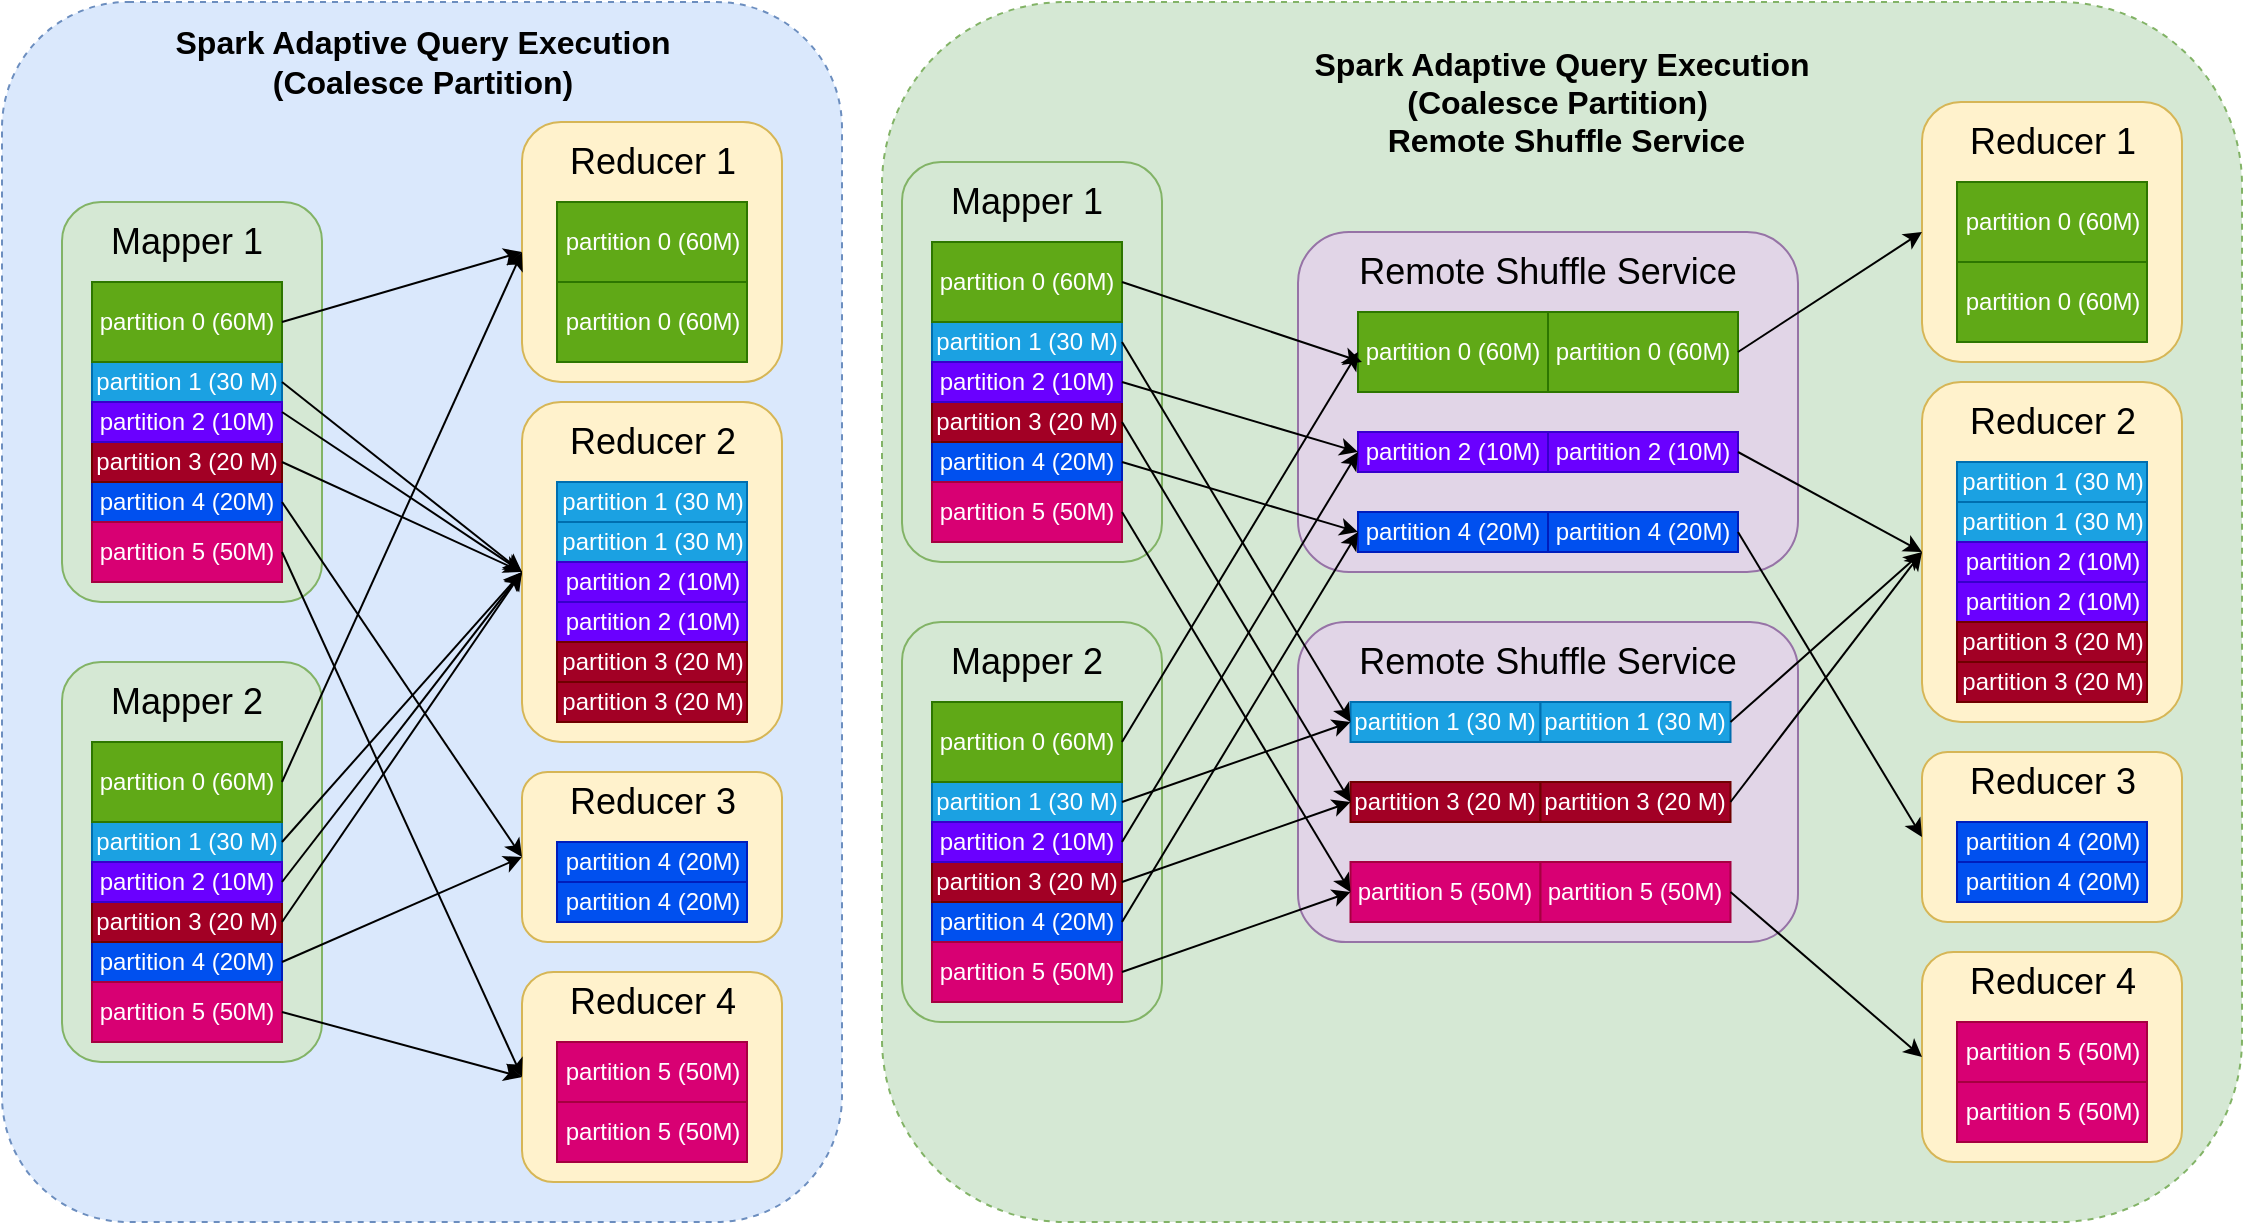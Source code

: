 <mxfile version="14.6.13" type="device"><diagram id="JD8_mvzjlCInem8r7SyS" name="第 1 页"><mxGraphModel dx="900" dy="672" grid="1" gridSize="10" guides="1" tooltips="1" connect="1" arrows="1" fold="1" page="1" pageScale="1" pageWidth="1169" pageHeight="827" math="0" shadow="0"><root><mxCell id="0"/><mxCell id="1" parent="0"/><mxCell id="6Kjy6tmHp3xYkgB6Zhbo-176" value="" style="rounded=1;whiteSpace=wrap;html=1;dashed=1;fillColor=#d5e8d4;strokeColor=#82b366;" parent="1" vertex="1"><mxGeometry x="460" y="80" width="680" height="610" as="geometry"/></mxCell><mxCell id="6Kjy6tmHp3xYkgB6Zhbo-175" value="" style="rounded=1;whiteSpace=wrap;html=1;dashed=1;fillColor=#dae8fc;strokeColor=#6c8ebf;" parent="1" vertex="1"><mxGeometry x="20" y="80" width="420" height="610" as="geometry"/></mxCell><mxCell id="6Kjy6tmHp3xYkgB6Zhbo-134" value="" style="rounded=1;whiteSpace=wrap;html=1;fillColor=#e1d5e7;strokeColor=#9673a6;" parent="1" vertex="1"><mxGeometry x="668" y="390" width="250" height="160" as="geometry"/></mxCell><mxCell id="6Kjy6tmHp3xYkgB6Zhbo-135" value="&lt;font style=&quot;font-size: 18px&quot;&gt;Remote Shuffle Service&lt;/font&gt;" style="text;html=1;strokeColor=none;fillColor=none;align=center;verticalAlign=middle;whiteSpace=wrap;rounded=0;" parent="1" vertex="1"><mxGeometry x="694.25" y="400" width="197.5" height="20" as="geometry"/></mxCell><mxCell id="6Kjy6tmHp3xYkgB6Zhbo-132" value="" style="rounded=1;whiteSpace=wrap;html=1;fillColor=#e1d5e7;strokeColor=#9673a6;" parent="1" vertex="1"><mxGeometry x="668" y="195" width="250" height="170" as="geometry"/></mxCell><mxCell id="6Kjy6tmHp3xYkgB6Zhbo-85" value="" style="rounded=1;whiteSpace=wrap;html=1;fillColor=#fff2cc;strokeColor=#d6b656;" parent="1" vertex="1"><mxGeometry x="280" y="565" width="130" height="105" as="geometry"/></mxCell><mxCell id="6Kjy6tmHp3xYkgB6Zhbo-83" value="" style="rounded=1;whiteSpace=wrap;html=1;fillColor=#fff2cc;strokeColor=#d6b656;" parent="1" vertex="1"><mxGeometry x="280" y="465" width="130" height="85" as="geometry"/></mxCell><mxCell id="6Kjy6tmHp3xYkgB6Zhbo-81" value="" style="rounded=1;whiteSpace=wrap;html=1;fillColor=#fff2cc;strokeColor=#d6b656;" parent="1" vertex="1"><mxGeometry x="280" y="280" width="130" height="170" as="geometry"/></mxCell><mxCell id="6Kjy6tmHp3xYkgB6Zhbo-79" value="" style="rounded=1;whiteSpace=wrap;html=1;fillColor=#fff2cc;strokeColor=#d6b656;" parent="1" vertex="1"><mxGeometry x="280" y="140" width="130" height="130" as="geometry"/></mxCell><mxCell id="6Kjy6tmHp3xYkgB6Zhbo-1" value="" style="rounded=1;whiteSpace=wrap;html=1;fillColor=#d5e8d4;strokeColor=#82b366;" parent="1" vertex="1"><mxGeometry x="50" y="180" width="130" height="200" as="geometry"/></mxCell><mxCell id="6Kjy6tmHp3xYkgB6Zhbo-4" value="&lt;font style=&quot;font-size: 18px&quot;&gt;Mapper 1&lt;/font&gt;" style="text;html=1;strokeColor=none;fillColor=none;align=center;verticalAlign=middle;whiteSpace=wrap;rounded=0;" parent="1" vertex="1"><mxGeometry x="60" y="190" width="105" height="20" as="geometry"/></mxCell><mxCell id="6Kjy6tmHp3xYkgB6Zhbo-43" value="partition 4 (20M)" style="rounded=0;whiteSpace=wrap;html=1;fillColor=#0050ef;strokeColor=#001DBC;fontColor=#ffffff;" parent="1" vertex="1"><mxGeometry x="65" y="320" width="95" height="20" as="geometry"/></mxCell><mxCell id="6Kjy6tmHp3xYkgB6Zhbo-44" value="partition 3 (20 M)" style="rounded=0;whiteSpace=wrap;html=1;fillColor=#a20025;strokeColor=#6F0000;fontColor=#ffffff;" parent="1" vertex="1"><mxGeometry x="65" y="300" width="95" height="20" as="geometry"/></mxCell><mxCell id="6Kjy6tmHp3xYkgB6Zhbo-45" value="partition 5 (50M)" style="rounded=0;whiteSpace=wrap;html=1;fillColor=#d80073;strokeColor=#A50040;fontColor=#ffffff;" parent="1" vertex="1"><mxGeometry x="65" y="340" width="95" height="30" as="geometry"/></mxCell><mxCell id="6Kjy6tmHp3xYkgB6Zhbo-46" value="partition 1 (30 M)" style="rounded=0;whiteSpace=wrap;html=1;fillColor=#1ba1e2;strokeColor=#006EAF;fontColor=#ffffff;" parent="1" vertex="1"><mxGeometry x="65" y="260" width="95" height="20" as="geometry"/></mxCell><mxCell id="6Kjy6tmHp3xYkgB6Zhbo-47" value="partition 2 (10M)" style="rounded=0;whiteSpace=wrap;html=1;fillColor=#6a00ff;strokeColor=#3700CC;fontColor=#ffffff;" parent="1" vertex="1"><mxGeometry x="65" y="280" width="95" height="20" as="geometry"/></mxCell><mxCell id="6Kjy6tmHp3xYkgB6Zhbo-57" value="partition 0 (60M)" style="rounded=0;whiteSpace=wrap;html=1;fillColor=#60a917;strokeColor=#2D7600;fontColor=#ffffff;" parent="1" vertex="1"><mxGeometry x="65" y="220" width="95" height="40" as="geometry"/></mxCell><mxCell id="6Kjy6tmHp3xYkgB6Zhbo-59" value="" style="rounded=1;whiteSpace=wrap;html=1;fillColor=#d5e8d4;strokeColor=#82b366;" parent="1" vertex="1"><mxGeometry x="50" y="410" width="130" height="200" as="geometry"/></mxCell><mxCell id="6Kjy6tmHp3xYkgB6Zhbo-60" value="&lt;font style=&quot;font-size: 18px&quot;&gt;Mapper 2&lt;/font&gt;" style="text;html=1;strokeColor=none;fillColor=none;align=center;verticalAlign=middle;whiteSpace=wrap;rounded=0;" parent="1" vertex="1"><mxGeometry x="60" y="420" width="105" height="20" as="geometry"/></mxCell><mxCell id="6Kjy6tmHp3xYkgB6Zhbo-61" value="partition 4 (20M)" style="rounded=0;whiteSpace=wrap;html=1;fillColor=#0050ef;strokeColor=#001DBC;fontColor=#ffffff;" parent="1" vertex="1"><mxGeometry x="65" y="550" width="95" height="20" as="geometry"/></mxCell><mxCell id="6Kjy6tmHp3xYkgB6Zhbo-62" value="partition 3 (20 M)" style="rounded=0;whiteSpace=wrap;html=1;fillColor=#a20025;strokeColor=#6F0000;fontColor=#ffffff;" parent="1" vertex="1"><mxGeometry x="65" y="530" width="95" height="20" as="geometry"/></mxCell><mxCell id="6Kjy6tmHp3xYkgB6Zhbo-63" value="partition 5 (50M)" style="rounded=0;whiteSpace=wrap;html=1;fillColor=#d80073;strokeColor=#A50040;fontColor=#ffffff;" parent="1" vertex="1"><mxGeometry x="65" y="570" width="95" height="30" as="geometry"/></mxCell><mxCell id="6Kjy6tmHp3xYkgB6Zhbo-64" value="partition 1 (30 M)" style="rounded=0;whiteSpace=wrap;html=1;fillColor=#1ba1e2;strokeColor=#006EAF;fontColor=#ffffff;" parent="1" vertex="1"><mxGeometry x="65" y="490" width="95" height="20" as="geometry"/></mxCell><mxCell id="6Kjy6tmHp3xYkgB6Zhbo-65" value="partition 2 (10M)" style="rounded=0;whiteSpace=wrap;html=1;fillColor=#6a00ff;strokeColor=#3700CC;fontColor=#ffffff;" parent="1" vertex="1"><mxGeometry x="65" y="510" width="95" height="20" as="geometry"/></mxCell><mxCell id="6Kjy6tmHp3xYkgB6Zhbo-66" value="partition 0 (60M)" style="rounded=0;whiteSpace=wrap;html=1;fillColor=#60a917;strokeColor=#2D7600;fontColor=#ffffff;" parent="1" vertex="1"><mxGeometry x="65" y="450" width="95" height="40" as="geometry"/></mxCell><mxCell id="6Kjy6tmHp3xYkgB6Zhbo-67" value="partition 0 (60M)" style="rounded=0;whiteSpace=wrap;html=1;fillColor=#60a917;strokeColor=#2D7600;fontColor=#ffffff;" parent="1" vertex="1"><mxGeometry x="297.5" y="180" width="95" height="40" as="geometry"/></mxCell><mxCell id="6Kjy6tmHp3xYkgB6Zhbo-68" value="partition 0 (60M)" style="rounded=0;whiteSpace=wrap;html=1;fillColor=#60a917;strokeColor=#2D7600;fontColor=#ffffff;" parent="1" vertex="1"><mxGeometry x="297.5" y="220" width="95" height="40" as="geometry"/></mxCell><mxCell id="6Kjy6tmHp3xYkgB6Zhbo-69" value="partition 1 (30 M)" style="rounded=0;whiteSpace=wrap;html=1;fillColor=#1ba1e2;strokeColor=#006EAF;fontColor=#ffffff;" parent="1" vertex="1"><mxGeometry x="297.5" y="320" width="95" height="20" as="geometry"/></mxCell><mxCell id="6Kjy6tmHp3xYkgB6Zhbo-70" value="partition 1 (30 M)" style="rounded=0;whiteSpace=wrap;html=1;fillColor=#1ba1e2;strokeColor=#006EAF;fontColor=#ffffff;" parent="1" vertex="1"><mxGeometry x="297.5" y="340" width="95" height="20" as="geometry"/></mxCell><mxCell id="6Kjy6tmHp3xYkgB6Zhbo-71" value="partition 2 (10M)" style="rounded=0;whiteSpace=wrap;html=1;fillColor=#6a00ff;strokeColor=#3700CC;fontColor=#ffffff;" parent="1" vertex="1"><mxGeometry x="297.5" y="360" width="95" height="20" as="geometry"/></mxCell><mxCell id="6Kjy6tmHp3xYkgB6Zhbo-72" value="partition 2 (10M)" style="rounded=0;whiteSpace=wrap;html=1;fillColor=#6a00ff;strokeColor=#3700CC;fontColor=#ffffff;" parent="1" vertex="1"><mxGeometry x="297.5" y="380" width="95" height="20" as="geometry"/></mxCell><mxCell id="6Kjy6tmHp3xYkgB6Zhbo-73" value="partition 3 (20 M)" style="rounded=0;whiteSpace=wrap;html=1;fillColor=#a20025;strokeColor=#6F0000;fontColor=#ffffff;" parent="1" vertex="1"><mxGeometry x="297.5" y="400" width="95" height="20" as="geometry"/></mxCell><mxCell id="6Kjy6tmHp3xYkgB6Zhbo-74" value="partition 3 (20 M)" style="rounded=0;whiteSpace=wrap;html=1;fillColor=#a20025;strokeColor=#6F0000;fontColor=#ffffff;" parent="1" vertex="1"><mxGeometry x="297.5" y="420" width="95" height="20" as="geometry"/></mxCell><mxCell id="6Kjy6tmHp3xYkgB6Zhbo-75" value="partition 4 (20M)" style="rounded=0;whiteSpace=wrap;html=1;fillColor=#0050ef;strokeColor=#001DBC;fontColor=#ffffff;" parent="1" vertex="1"><mxGeometry x="297.5" y="500" width="95" height="20" as="geometry"/></mxCell><mxCell id="6Kjy6tmHp3xYkgB6Zhbo-76" value="partition 4 (20M)" style="rounded=0;whiteSpace=wrap;html=1;fillColor=#0050ef;strokeColor=#001DBC;fontColor=#ffffff;" parent="1" vertex="1"><mxGeometry x="297.5" y="520" width="95" height="20" as="geometry"/></mxCell><mxCell id="6Kjy6tmHp3xYkgB6Zhbo-77" value="partition 5 (50M)" style="rounded=0;whiteSpace=wrap;html=1;fillColor=#d80073;strokeColor=#A50040;fontColor=#ffffff;" parent="1" vertex="1"><mxGeometry x="297.5" y="600" width="95" height="30" as="geometry"/></mxCell><mxCell id="6Kjy6tmHp3xYkgB6Zhbo-78" value="partition 5 (50M)" style="rounded=0;whiteSpace=wrap;html=1;fillColor=#d80073;strokeColor=#A50040;fontColor=#ffffff;" parent="1" vertex="1"><mxGeometry x="297.5" y="630" width="95" height="30" as="geometry"/></mxCell><mxCell id="6Kjy6tmHp3xYkgB6Zhbo-80" value="&lt;font style=&quot;font-size: 18px&quot;&gt;Reducer 1&lt;/font&gt;" style="text;html=1;strokeColor=none;fillColor=none;align=center;verticalAlign=middle;whiteSpace=wrap;rounded=0;" parent="1" vertex="1"><mxGeometry x="292.5" y="150" width="105" height="20" as="geometry"/></mxCell><mxCell id="6Kjy6tmHp3xYkgB6Zhbo-82" value="&lt;font style=&quot;font-size: 18px&quot;&gt;Reducer 2&lt;/font&gt;" style="text;html=1;strokeColor=none;fillColor=none;align=center;verticalAlign=middle;whiteSpace=wrap;rounded=0;" parent="1" vertex="1"><mxGeometry x="292.5" y="290" width="105" height="20" as="geometry"/></mxCell><mxCell id="6Kjy6tmHp3xYkgB6Zhbo-84" value="&lt;font style=&quot;font-size: 18px&quot;&gt;Reducer 3&lt;/font&gt;" style="text;html=1;strokeColor=none;fillColor=none;align=center;verticalAlign=middle;whiteSpace=wrap;rounded=0;" parent="1" vertex="1"><mxGeometry x="292.5" y="470" width="105" height="20" as="geometry"/></mxCell><mxCell id="6Kjy6tmHp3xYkgB6Zhbo-88" value="&lt;font style=&quot;font-size: 18px&quot;&gt;Reducer 4&lt;/font&gt;" style="text;html=1;strokeColor=none;fillColor=none;align=center;verticalAlign=middle;whiteSpace=wrap;rounded=0;" parent="1" vertex="1"><mxGeometry x="292.5" y="570" width="105" height="20" as="geometry"/></mxCell><mxCell id="6Kjy6tmHp3xYkgB6Zhbo-90" value="" style="endArrow=classic;html=1;entryX=0;entryY=0.5;entryDx=0;entryDy=0;exitX=1;exitY=0.5;exitDx=0;exitDy=0;" parent="1" source="6Kjy6tmHp3xYkgB6Zhbo-57" target="6Kjy6tmHp3xYkgB6Zhbo-79" edge="1"><mxGeometry width="50" height="50" relative="1" as="geometry"><mxPoint x="450" y="400" as="sourcePoint"/><mxPoint x="500" y="350" as="targetPoint"/></mxGeometry></mxCell><mxCell id="6Kjy6tmHp3xYkgB6Zhbo-91" value="" style="endArrow=classic;html=1;entryX=0;entryY=0.5;entryDx=0;entryDy=0;exitX=1;exitY=0.5;exitDx=0;exitDy=0;" parent="1" source="6Kjy6tmHp3xYkgB6Zhbo-66" target="6Kjy6tmHp3xYkgB6Zhbo-79" edge="1"><mxGeometry width="50" height="50" relative="1" as="geometry"><mxPoint x="170" y="250" as="sourcePoint"/><mxPoint x="290" y="215" as="targetPoint"/></mxGeometry></mxCell><mxCell id="6Kjy6tmHp3xYkgB6Zhbo-93" value="" style="endArrow=classic;html=1;entryX=0;entryY=0.5;entryDx=0;entryDy=0;exitX=1;exitY=0.5;exitDx=0;exitDy=0;" parent="1" source="6Kjy6tmHp3xYkgB6Zhbo-46" target="6Kjy6tmHp3xYkgB6Zhbo-81" edge="1"><mxGeometry width="50" height="50" relative="1" as="geometry"><mxPoint x="170" y="250" as="sourcePoint"/><mxPoint x="290" y="215" as="targetPoint"/></mxGeometry></mxCell><mxCell id="6Kjy6tmHp3xYkgB6Zhbo-95" value="" style="endArrow=classic;html=1;exitX=1;exitY=0.25;exitDx=0;exitDy=0;entryX=0;entryY=0.5;entryDx=0;entryDy=0;" parent="1" source="6Kjy6tmHp3xYkgB6Zhbo-47" target="6Kjy6tmHp3xYkgB6Zhbo-81" edge="1"><mxGeometry width="50" height="50" relative="1" as="geometry"><mxPoint x="170" y="280" as="sourcePoint"/><mxPoint x="250" y="375" as="targetPoint"/></mxGeometry></mxCell><mxCell id="6Kjy6tmHp3xYkgB6Zhbo-96" value="" style="endArrow=classic;html=1;exitX=1;exitY=0.5;exitDx=0;exitDy=0;entryX=0;entryY=0.5;entryDx=0;entryDy=0;" parent="1" source="6Kjy6tmHp3xYkgB6Zhbo-44" target="6Kjy6tmHp3xYkgB6Zhbo-81" edge="1"><mxGeometry width="50" height="50" relative="1" as="geometry"><mxPoint x="170" y="295" as="sourcePoint"/><mxPoint x="240" y="390" as="targetPoint"/></mxGeometry></mxCell><mxCell id="6Kjy6tmHp3xYkgB6Zhbo-97" value="" style="endArrow=classic;html=1;exitX=1;exitY=0.5;exitDx=0;exitDy=0;entryX=0;entryY=0.5;entryDx=0;entryDy=0;" parent="1" source="6Kjy6tmHp3xYkgB6Zhbo-43" target="6Kjy6tmHp3xYkgB6Zhbo-83" edge="1"><mxGeometry width="50" height="50" relative="1" as="geometry"><mxPoint x="170" y="320" as="sourcePoint"/><mxPoint x="290" y="375" as="targetPoint"/></mxGeometry></mxCell><mxCell id="6Kjy6tmHp3xYkgB6Zhbo-98" value="" style="endArrow=classic;html=1;exitX=1;exitY=0.5;exitDx=0;exitDy=0;entryX=0;entryY=0.5;entryDx=0;entryDy=0;" parent="1" source="6Kjy6tmHp3xYkgB6Zhbo-61" target="6Kjy6tmHp3xYkgB6Zhbo-83" edge="1"><mxGeometry width="50" height="50" relative="1" as="geometry"><mxPoint x="170" y="340" as="sourcePoint"/><mxPoint x="280" y="510" as="targetPoint"/></mxGeometry></mxCell><mxCell id="6Kjy6tmHp3xYkgB6Zhbo-99" value="" style="endArrow=classic;html=1;exitX=1;exitY=0.5;exitDx=0;exitDy=0;entryX=0;entryY=0.5;entryDx=0;entryDy=0;" parent="1" source="6Kjy6tmHp3xYkgB6Zhbo-63" target="6Kjy6tmHp3xYkgB6Zhbo-85" edge="1"><mxGeometry width="50" height="50" relative="1" as="geometry"><mxPoint x="170" y="570" as="sourcePoint"/><mxPoint x="290" y="517.5" as="targetPoint"/></mxGeometry></mxCell><mxCell id="6Kjy6tmHp3xYkgB6Zhbo-100" value="" style="endArrow=classic;html=1;exitX=1;exitY=0.5;exitDx=0;exitDy=0;entryX=0;entryY=0.5;entryDx=0;entryDy=0;" parent="1" source="6Kjy6tmHp3xYkgB6Zhbo-45" target="6Kjy6tmHp3xYkgB6Zhbo-85" edge="1"><mxGeometry width="50" height="50" relative="1" as="geometry"><mxPoint x="170" y="595" as="sourcePoint"/><mxPoint x="260" y="600" as="targetPoint"/></mxGeometry></mxCell><mxCell id="6Kjy6tmHp3xYkgB6Zhbo-101" value="" style="endArrow=classic;html=1;exitX=1;exitY=0.5;exitDx=0;exitDy=0;entryX=0;entryY=0.5;entryDx=0;entryDy=0;" parent="1" source="6Kjy6tmHp3xYkgB6Zhbo-64" target="6Kjy6tmHp3xYkgB6Zhbo-81" edge="1"><mxGeometry width="50" height="50" relative="1" as="geometry"><mxPoint x="170" y="320" as="sourcePoint"/><mxPoint x="290" y="375" as="targetPoint"/></mxGeometry></mxCell><mxCell id="6Kjy6tmHp3xYkgB6Zhbo-102" value="" style="endArrow=classic;html=1;exitX=1;exitY=0.5;exitDx=0;exitDy=0;entryX=0;entryY=0.5;entryDx=0;entryDy=0;" parent="1" source="6Kjy6tmHp3xYkgB6Zhbo-65" target="6Kjy6tmHp3xYkgB6Zhbo-81" edge="1"><mxGeometry width="50" height="50" relative="1" as="geometry"><mxPoint x="170" y="510" as="sourcePoint"/><mxPoint x="290" y="375" as="targetPoint"/></mxGeometry></mxCell><mxCell id="6Kjy6tmHp3xYkgB6Zhbo-103" value="" style="endArrow=classic;html=1;exitX=1;exitY=0.5;exitDx=0;exitDy=0;entryX=0;entryY=0.5;entryDx=0;entryDy=0;" parent="1" source="6Kjy6tmHp3xYkgB6Zhbo-62" target="6Kjy6tmHp3xYkgB6Zhbo-81" edge="1"><mxGeometry width="50" height="50" relative="1" as="geometry"><mxPoint x="170" y="530" as="sourcePoint"/><mxPoint x="290" y="375" as="targetPoint"/></mxGeometry></mxCell><mxCell id="6Kjy6tmHp3xYkgB6Zhbo-104" value="" style="rounded=1;whiteSpace=wrap;html=1;fillColor=#d5e8d4;strokeColor=#82b366;" parent="1" vertex="1"><mxGeometry x="470" y="160" width="130" height="200" as="geometry"/></mxCell><mxCell id="6Kjy6tmHp3xYkgB6Zhbo-105" value="&lt;font style=&quot;font-size: 18px&quot;&gt;Mapper 1&lt;/font&gt;" style="text;html=1;strokeColor=none;fillColor=none;align=center;verticalAlign=middle;whiteSpace=wrap;rounded=0;" parent="1" vertex="1"><mxGeometry x="480" y="170" width="105" height="20" as="geometry"/></mxCell><mxCell id="6Kjy6tmHp3xYkgB6Zhbo-106" value="partition 4 (20M)" style="rounded=0;whiteSpace=wrap;html=1;fillColor=#0050ef;strokeColor=#001DBC;fontColor=#ffffff;" parent="1" vertex="1"><mxGeometry x="485" y="300" width="95" height="20" as="geometry"/></mxCell><mxCell id="6Kjy6tmHp3xYkgB6Zhbo-107" value="partition 3 (20 M)" style="rounded=0;whiteSpace=wrap;html=1;fillColor=#a20025;strokeColor=#6F0000;fontColor=#ffffff;" parent="1" vertex="1"><mxGeometry x="485" y="280" width="95" height="20" as="geometry"/></mxCell><mxCell id="6Kjy6tmHp3xYkgB6Zhbo-108" value="partition 5 (50M)" style="rounded=0;whiteSpace=wrap;html=1;fillColor=#d80073;strokeColor=#A50040;fontColor=#ffffff;" parent="1" vertex="1"><mxGeometry x="485" y="320" width="95" height="30" as="geometry"/></mxCell><mxCell id="6Kjy6tmHp3xYkgB6Zhbo-109" value="partition 1 (30 M)" style="rounded=0;whiteSpace=wrap;html=1;fillColor=#1ba1e2;strokeColor=#006EAF;fontColor=#ffffff;" parent="1" vertex="1"><mxGeometry x="485" y="240" width="95" height="20" as="geometry"/></mxCell><mxCell id="6Kjy6tmHp3xYkgB6Zhbo-110" value="partition 2 (10M)" style="rounded=0;whiteSpace=wrap;html=1;fillColor=#6a00ff;strokeColor=#3700CC;fontColor=#ffffff;" parent="1" vertex="1"><mxGeometry x="485" y="260" width="95" height="20" as="geometry"/></mxCell><mxCell id="6Kjy6tmHp3xYkgB6Zhbo-111" value="partition 0 (60M)" style="rounded=0;whiteSpace=wrap;html=1;fillColor=#60a917;strokeColor=#2D7600;fontColor=#ffffff;" parent="1" vertex="1"><mxGeometry x="485" y="200" width="95" height="40" as="geometry"/></mxCell><mxCell id="6Kjy6tmHp3xYkgB6Zhbo-112" value="" style="rounded=1;whiteSpace=wrap;html=1;fillColor=#d5e8d4;strokeColor=#82b366;" parent="1" vertex="1"><mxGeometry x="470" y="390" width="130" height="200" as="geometry"/></mxCell><mxCell id="6Kjy6tmHp3xYkgB6Zhbo-113" value="&lt;font style=&quot;font-size: 18px&quot;&gt;Mapper 2&lt;/font&gt;" style="text;html=1;strokeColor=none;fillColor=none;align=center;verticalAlign=middle;whiteSpace=wrap;rounded=0;" parent="1" vertex="1"><mxGeometry x="480" y="400" width="105" height="20" as="geometry"/></mxCell><mxCell id="6Kjy6tmHp3xYkgB6Zhbo-114" value="partition 4 (20M)" style="rounded=0;whiteSpace=wrap;html=1;fillColor=#0050ef;strokeColor=#001DBC;fontColor=#ffffff;" parent="1" vertex="1"><mxGeometry x="485" y="530" width="95" height="20" as="geometry"/></mxCell><mxCell id="6Kjy6tmHp3xYkgB6Zhbo-115" value="partition 3 (20 M)" style="rounded=0;whiteSpace=wrap;html=1;fillColor=#a20025;strokeColor=#6F0000;fontColor=#ffffff;" parent="1" vertex="1"><mxGeometry x="485" y="510" width="95" height="20" as="geometry"/></mxCell><mxCell id="6Kjy6tmHp3xYkgB6Zhbo-116" value="partition 5 (50M)" style="rounded=0;whiteSpace=wrap;html=1;fillColor=#d80073;strokeColor=#A50040;fontColor=#ffffff;" parent="1" vertex="1"><mxGeometry x="485" y="550" width="95" height="30" as="geometry"/></mxCell><mxCell id="6Kjy6tmHp3xYkgB6Zhbo-117" value="partition 1 (30 M)" style="rounded=0;whiteSpace=wrap;html=1;fillColor=#1ba1e2;strokeColor=#006EAF;fontColor=#ffffff;" parent="1" vertex="1"><mxGeometry x="485" y="470" width="95" height="20" as="geometry"/></mxCell><mxCell id="6Kjy6tmHp3xYkgB6Zhbo-118" value="partition 2 (10M)" style="rounded=0;whiteSpace=wrap;html=1;fillColor=#6a00ff;strokeColor=#3700CC;fontColor=#ffffff;" parent="1" vertex="1"><mxGeometry x="485" y="490" width="95" height="20" as="geometry"/></mxCell><mxCell id="6Kjy6tmHp3xYkgB6Zhbo-119" value="partition 0 (60M)" style="rounded=0;whiteSpace=wrap;html=1;fillColor=#60a917;strokeColor=#2D7600;fontColor=#ffffff;" parent="1" vertex="1"><mxGeometry x="485" y="430" width="95" height="40" as="geometry"/></mxCell><mxCell id="6Kjy6tmHp3xYkgB6Zhbo-120" value="partition 0 (60M)" style="rounded=0;whiteSpace=wrap;html=1;fillColor=#60a917;strokeColor=#2D7600;fontColor=#ffffff;" parent="1" vertex="1"><mxGeometry x="698" y="235" width="95" height="40" as="geometry"/></mxCell><mxCell id="6Kjy6tmHp3xYkgB6Zhbo-121" value="partition 0 (60M)" style="rounded=0;whiteSpace=wrap;html=1;fillColor=#60a917;strokeColor=#2D7600;fontColor=#ffffff;" parent="1" vertex="1"><mxGeometry x="793" y="235" width="95" height="40" as="geometry"/></mxCell><mxCell id="6Kjy6tmHp3xYkgB6Zhbo-122" value="partition 1 (30 M)" style="rounded=0;whiteSpace=wrap;html=1;fillColor=#1ba1e2;strokeColor=#006EAF;fontColor=#ffffff;" parent="1" vertex="1"><mxGeometry x="694.25" y="430" width="95" height="20" as="geometry"/></mxCell><mxCell id="6Kjy6tmHp3xYkgB6Zhbo-123" value="partition 1 (30 M)" style="rounded=0;whiteSpace=wrap;html=1;fillColor=#1ba1e2;strokeColor=#006EAF;fontColor=#ffffff;" parent="1" vertex="1"><mxGeometry x="789.25" y="430" width="95" height="20" as="geometry"/></mxCell><mxCell id="6Kjy6tmHp3xYkgB6Zhbo-124" value="partition 2 (10M)" style="rounded=0;whiteSpace=wrap;html=1;fillColor=#6a00ff;strokeColor=#3700CC;fontColor=#ffffff;" parent="1" vertex="1"><mxGeometry x="698" y="295" width="95" height="20" as="geometry"/></mxCell><mxCell id="6Kjy6tmHp3xYkgB6Zhbo-125" value="partition 2 (10M)" style="rounded=0;whiteSpace=wrap;html=1;fillColor=#6a00ff;strokeColor=#3700CC;fontColor=#ffffff;" parent="1" vertex="1"><mxGeometry x="793" y="295" width="95" height="20" as="geometry"/></mxCell><mxCell id="6Kjy6tmHp3xYkgB6Zhbo-126" value="partition 3 (20 M)" style="rounded=0;whiteSpace=wrap;html=1;fillColor=#a20025;strokeColor=#6F0000;fontColor=#ffffff;" parent="1" vertex="1"><mxGeometry x="694.25" y="470" width="95" height="20" as="geometry"/></mxCell><mxCell id="6Kjy6tmHp3xYkgB6Zhbo-127" value="partition 3 (20 M)" style="rounded=0;whiteSpace=wrap;html=1;fillColor=#a20025;strokeColor=#6F0000;fontColor=#ffffff;" parent="1" vertex="1"><mxGeometry x="789.25" y="470" width="95" height="20" as="geometry"/></mxCell><mxCell id="6Kjy6tmHp3xYkgB6Zhbo-128" value="partition 4 (20M)" style="rounded=0;whiteSpace=wrap;html=1;fillColor=#0050ef;strokeColor=#001DBC;fontColor=#ffffff;" parent="1" vertex="1"><mxGeometry x="698" y="335" width="95" height="20" as="geometry"/></mxCell><mxCell id="6Kjy6tmHp3xYkgB6Zhbo-129" value="partition 4 (20M)" style="rounded=0;whiteSpace=wrap;html=1;fillColor=#0050ef;strokeColor=#001DBC;fontColor=#ffffff;" parent="1" vertex="1"><mxGeometry x="793" y="335" width="95" height="20" as="geometry"/></mxCell><mxCell id="6Kjy6tmHp3xYkgB6Zhbo-130" value="partition 5 (50M)" style="rounded=0;whiteSpace=wrap;html=1;fillColor=#d80073;strokeColor=#A50040;fontColor=#ffffff;" parent="1" vertex="1"><mxGeometry x="694.25" y="510" width="95" height="30" as="geometry"/></mxCell><mxCell id="6Kjy6tmHp3xYkgB6Zhbo-131" value="partition 5 (50M)" style="rounded=0;whiteSpace=wrap;html=1;fillColor=#d80073;strokeColor=#A50040;fontColor=#ffffff;" parent="1" vertex="1"><mxGeometry x="789.25" y="510" width="95" height="30" as="geometry"/></mxCell><mxCell id="6Kjy6tmHp3xYkgB6Zhbo-133" value="&lt;font style=&quot;font-size: 18px&quot;&gt;Remote Shuffle Service&lt;/font&gt;" style="text;html=1;strokeColor=none;fillColor=none;align=center;verticalAlign=middle;whiteSpace=wrap;rounded=0;" parent="1" vertex="1"><mxGeometry x="694.25" y="205" width="197.5" height="20" as="geometry"/></mxCell><mxCell id="6Kjy6tmHp3xYkgB6Zhbo-136" value="" style="rounded=1;whiteSpace=wrap;html=1;fillColor=#fff2cc;strokeColor=#d6b656;" parent="1" vertex="1"><mxGeometry x="980" y="555" width="130" height="105" as="geometry"/></mxCell><mxCell id="6Kjy6tmHp3xYkgB6Zhbo-137" value="" style="rounded=1;whiteSpace=wrap;html=1;fillColor=#fff2cc;strokeColor=#d6b656;" parent="1" vertex="1"><mxGeometry x="980" y="455" width="130" height="85" as="geometry"/></mxCell><mxCell id="6Kjy6tmHp3xYkgB6Zhbo-138" value="" style="rounded=1;whiteSpace=wrap;html=1;fillColor=#fff2cc;strokeColor=#d6b656;" parent="1" vertex="1"><mxGeometry x="980" y="270" width="130" height="170" as="geometry"/></mxCell><mxCell id="6Kjy6tmHp3xYkgB6Zhbo-139" value="" style="rounded=1;whiteSpace=wrap;html=1;fillColor=#fff2cc;strokeColor=#d6b656;" parent="1" vertex="1"><mxGeometry x="980" y="130" width="130" height="130" as="geometry"/></mxCell><mxCell id="6Kjy6tmHp3xYkgB6Zhbo-140" value="partition 0 (60M)" style="rounded=0;whiteSpace=wrap;html=1;fillColor=#60a917;strokeColor=#2D7600;fontColor=#ffffff;" parent="1" vertex="1"><mxGeometry x="997.5" y="170" width="95" height="40" as="geometry"/></mxCell><mxCell id="6Kjy6tmHp3xYkgB6Zhbo-141" value="partition 0 (60M)" style="rounded=0;whiteSpace=wrap;html=1;fillColor=#60a917;strokeColor=#2D7600;fontColor=#ffffff;" parent="1" vertex="1"><mxGeometry x="997.5" y="210" width="95" height="40" as="geometry"/></mxCell><mxCell id="6Kjy6tmHp3xYkgB6Zhbo-142" value="partition 1 (30 M)" style="rounded=0;whiteSpace=wrap;html=1;fillColor=#1ba1e2;strokeColor=#006EAF;fontColor=#ffffff;" parent="1" vertex="1"><mxGeometry x="997.5" y="310" width="95" height="20" as="geometry"/></mxCell><mxCell id="6Kjy6tmHp3xYkgB6Zhbo-143" value="partition 1 (30 M)" style="rounded=0;whiteSpace=wrap;html=1;fillColor=#1ba1e2;strokeColor=#006EAF;fontColor=#ffffff;" parent="1" vertex="1"><mxGeometry x="997.5" y="330" width="95" height="20" as="geometry"/></mxCell><mxCell id="6Kjy6tmHp3xYkgB6Zhbo-144" value="partition 2 (10M)" style="rounded=0;whiteSpace=wrap;html=1;fillColor=#6a00ff;strokeColor=#3700CC;fontColor=#ffffff;" parent="1" vertex="1"><mxGeometry x="997.5" y="350" width="95" height="20" as="geometry"/></mxCell><mxCell id="6Kjy6tmHp3xYkgB6Zhbo-145" value="partition 2 (10M)" style="rounded=0;whiteSpace=wrap;html=1;fillColor=#6a00ff;strokeColor=#3700CC;fontColor=#ffffff;" parent="1" vertex="1"><mxGeometry x="997.5" y="370" width="95" height="20" as="geometry"/></mxCell><mxCell id="6Kjy6tmHp3xYkgB6Zhbo-146" value="partition 3 (20 M)" style="rounded=0;whiteSpace=wrap;html=1;fillColor=#a20025;strokeColor=#6F0000;fontColor=#ffffff;" parent="1" vertex="1"><mxGeometry x="997.5" y="390" width="95" height="20" as="geometry"/></mxCell><mxCell id="6Kjy6tmHp3xYkgB6Zhbo-147" value="partition 3 (20 M)" style="rounded=0;whiteSpace=wrap;html=1;fillColor=#a20025;strokeColor=#6F0000;fontColor=#ffffff;" parent="1" vertex="1"><mxGeometry x="997.5" y="410" width="95" height="20" as="geometry"/></mxCell><mxCell id="6Kjy6tmHp3xYkgB6Zhbo-148" value="partition 4 (20M)" style="rounded=0;whiteSpace=wrap;html=1;fillColor=#0050ef;strokeColor=#001DBC;fontColor=#ffffff;" parent="1" vertex="1"><mxGeometry x="997.5" y="490" width="95" height="20" as="geometry"/></mxCell><mxCell id="6Kjy6tmHp3xYkgB6Zhbo-149" value="partition 4 (20M)" style="rounded=0;whiteSpace=wrap;html=1;fillColor=#0050ef;strokeColor=#001DBC;fontColor=#ffffff;" parent="1" vertex="1"><mxGeometry x="997.5" y="510" width="95" height="20" as="geometry"/></mxCell><mxCell id="6Kjy6tmHp3xYkgB6Zhbo-150" value="partition 5 (50M)" style="rounded=0;whiteSpace=wrap;html=1;fillColor=#d80073;strokeColor=#A50040;fontColor=#ffffff;" parent="1" vertex="1"><mxGeometry x="997.5" y="590" width="95" height="30" as="geometry"/></mxCell><mxCell id="6Kjy6tmHp3xYkgB6Zhbo-151" value="partition 5 (50M)" style="rounded=0;whiteSpace=wrap;html=1;fillColor=#d80073;strokeColor=#A50040;fontColor=#ffffff;" parent="1" vertex="1"><mxGeometry x="997.5" y="620" width="95" height="30" as="geometry"/></mxCell><mxCell id="6Kjy6tmHp3xYkgB6Zhbo-152" value="&lt;font style=&quot;font-size: 18px&quot;&gt;Reducer 1&lt;/font&gt;" style="text;html=1;strokeColor=none;fillColor=none;align=center;verticalAlign=middle;whiteSpace=wrap;rounded=0;" parent="1" vertex="1"><mxGeometry x="992.5" y="140" width="105" height="20" as="geometry"/></mxCell><mxCell id="6Kjy6tmHp3xYkgB6Zhbo-153" value="&lt;font style=&quot;font-size: 18px&quot;&gt;Reducer 2&lt;/font&gt;" style="text;html=1;strokeColor=none;fillColor=none;align=center;verticalAlign=middle;whiteSpace=wrap;rounded=0;" parent="1" vertex="1"><mxGeometry x="992.5" y="280" width="105" height="20" as="geometry"/></mxCell><mxCell id="6Kjy6tmHp3xYkgB6Zhbo-154" value="&lt;font style=&quot;font-size: 18px&quot;&gt;Reducer 3&lt;/font&gt;" style="text;html=1;strokeColor=none;fillColor=none;align=center;verticalAlign=middle;whiteSpace=wrap;rounded=0;" parent="1" vertex="1"><mxGeometry x="992.5" y="460" width="105" height="20" as="geometry"/></mxCell><mxCell id="6Kjy6tmHp3xYkgB6Zhbo-155" value="&lt;font style=&quot;font-size: 18px&quot;&gt;Reducer 4&lt;/font&gt;" style="text;html=1;strokeColor=none;fillColor=none;align=center;verticalAlign=middle;whiteSpace=wrap;rounded=0;" parent="1" vertex="1"><mxGeometry x="992.5" y="560" width="105" height="20" as="geometry"/></mxCell><mxCell id="6Kjy6tmHp3xYkgB6Zhbo-156" value="" style="endArrow=classic;html=1;entryX=0.021;entryY=0.625;entryDx=0;entryDy=0;exitX=1;exitY=0.5;exitDx=0;exitDy=0;entryPerimeter=0;" parent="1" source="6Kjy6tmHp3xYkgB6Zhbo-111" target="6Kjy6tmHp3xYkgB6Zhbo-120" edge="1"><mxGeometry width="50" height="50" relative="1" as="geometry"><mxPoint x="630" y="115" as="sourcePoint"/><mxPoint x="750" y="80" as="targetPoint"/></mxGeometry></mxCell><mxCell id="6Kjy6tmHp3xYkgB6Zhbo-157" value="" style="endArrow=classic;html=1;exitX=1;exitY=0.5;exitDx=0;exitDy=0;entryX=0;entryY=0.5;entryDx=0;entryDy=0;" parent="1" source="6Kjy6tmHp3xYkgB6Zhbo-119" target="6Kjy6tmHp3xYkgB6Zhbo-120" edge="1"><mxGeometry width="50" height="50" relative="1" as="geometry"><mxPoint x="590" y="230" as="sourcePoint"/><mxPoint x="700" y="250" as="targetPoint"/></mxGeometry></mxCell><mxCell id="6Kjy6tmHp3xYkgB6Zhbo-158" value="" style="endArrow=classic;html=1;entryX=0;entryY=0.5;entryDx=0;entryDy=0;exitX=1;exitY=0.5;exitDx=0;exitDy=0;" parent="1" source="6Kjy6tmHp3xYkgB6Zhbo-109" target="6Kjy6tmHp3xYkgB6Zhbo-122" edge="1"><mxGeometry width="50" height="50" relative="1" as="geometry"><mxPoint x="590" y="230" as="sourcePoint"/><mxPoint x="709.995" y="270" as="targetPoint"/></mxGeometry></mxCell><mxCell id="6Kjy6tmHp3xYkgB6Zhbo-159" value="" style="endArrow=classic;html=1;entryX=0;entryY=0.5;entryDx=0;entryDy=0;exitX=1;exitY=0.5;exitDx=0;exitDy=0;" parent="1" source="6Kjy6tmHp3xYkgB6Zhbo-117" target="6Kjy6tmHp3xYkgB6Zhbo-122" edge="1"><mxGeometry width="50" height="50" relative="1" as="geometry"><mxPoint x="590" y="260" as="sourcePoint"/><mxPoint x="704.25" y="450" as="targetPoint"/></mxGeometry></mxCell><mxCell id="6Kjy6tmHp3xYkgB6Zhbo-160" value="" style="endArrow=classic;html=1;entryX=0;entryY=0.5;entryDx=0;entryDy=0;exitX=1;exitY=0.5;exitDx=0;exitDy=0;" parent="1" source="6Kjy6tmHp3xYkgB6Zhbo-110" target="6Kjy6tmHp3xYkgB6Zhbo-124" edge="1"><mxGeometry width="50" height="50" relative="1" as="geometry"><mxPoint x="590" y="270" as="sourcePoint"/><mxPoint x="704.25" y="450" as="targetPoint"/></mxGeometry></mxCell><mxCell id="6Kjy6tmHp3xYkgB6Zhbo-161" value="" style="endArrow=classic;html=1;entryX=0;entryY=0.5;entryDx=0;entryDy=0;exitX=1;exitY=0.5;exitDx=0;exitDy=0;" parent="1" source="6Kjy6tmHp3xYkgB6Zhbo-118" target="6Kjy6tmHp3xYkgB6Zhbo-124" edge="1"><mxGeometry width="50" height="50" relative="1" as="geometry"><mxPoint x="590" y="280" as="sourcePoint"/><mxPoint x="708" y="315" as="targetPoint"/></mxGeometry></mxCell><mxCell id="6Kjy6tmHp3xYkgB6Zhbo-162" value="" style="endArrow=classic;html=1;entryX=0;entryY=0.5;entryDx=0;entryDy=0;exitX=1;exitY=0.5;exitDx=0;exitDy=0;" parent="1" source="6Kjy6tmHp3xYkgB6Zhbo-107" target="6Kjy6tmHp3xYkgB6Zhbo-126" edge="1"><mxGeometry width="50" height="50" relative="1" as="geometry"><mxPoint x="590" y="280" as="sourcePoint"/><mxPoint x="708" y="315" as="targetPoint"/></mxGeometry></mxCell><mxCell id="6Kjy6tmHp3xYkgB6Zhbo-163" value="" style="endArrow=classic;html=1;entryX=0;entryY=0.5;entryDx=0;entryDy=0;exitX=1;exitY=0.5;exitDx=0;exitDy=0;" parent="1" source="6Kjy6tmHp3xYkgB6Zhbo-115" target="6Kjy6tmHp3xYkgB6Zhbo-126" edge="1"><mxGeometry width="50" height="50" relative="1" as="geometry"><mxPoint x="590" y="300" as="sourcePoint"/><mxPoint x="704.25" y="490" as="targetPoint"/></mxGeometry></mxCell><mxCell id="6Kjy6tmHp3xYkgB6Zhbo-164" value="" style="endArrow=classic;html=1;exitX=1;exitY=0.5;exitDx=0;exitDy=0;entryX=0;entryY=0.5;entryDx=0;entryDy=0;" parent="1" source="6Kjy6tmHp3xYkgB6Zhbo-114" target="6Kjy6tmHp3xYkgB6Zhbo-128" edge="1"><mxGeometry width="50" height="50" relative="1" as="geometry"><mxPoint x="590" y="530" as="sourcePoint"/><mxPoint x="660" y="390" as="targetPoint"/></mxGeometry></mxCell><mxCell id="6Kjy6tmHp3xYkgB6Zhbo-165" value="" style="endArrow=classic;html=1;entryX=0;entryY=0.5;entryDx=0;entryDy=0;exitX=1;exitY=0.5;exitDx=0;exitDy=0;" parent="1" source="6Kjy6tmHp3xYkgB6Zhbo-106" target="6Kjy6tmHp3xYkgB6Zhbo-128" edge="1"><mxGeometry width="50" height="50" relative="1" as="geometry"><mxPoint x="580" y="300" as="sourcePoint"/><mxPoint x="708" y="315" as="targetPoint"/></mxGeometry></mxCell><mxCell id="6Kjy6tmHp3xYkgB6Zhbo-166" value="" style="endArrow=classic;html=1;entryX=0;entryY=0.5;entryDx=0;entryDy=0;exitX=1;exitY=0.5;exitDx=0;exitDy=0;" parent="1" source="6Kjy6tmHp3xYkgB6Zhbo-108" target="6Kjy6tmHp3xYkgB6Zhbo-130" edge="1"><mxGeometry width="50" height="50" relative="1" as="geometry"><mxPoint x="590" y="320" as="sourcePoint"/><mxPoint x="708" y="355" as="targetPoint"/></mxGeometry></mxCell><mxCell id="6Kjy6tmHp3xYkgB6Zhbo-167" value="" style="endArrow=classic;html=1;entryX=0;entryY=0.5;entryDx=0;entryDy=0;exitX=1;exitY=0.5;exitDx=0;exitDy=0;" parent="1" source="6Kjy6tmHp3xYkgB6Zhbo-116" target="6Kjy6tmHp3xYkgB6Zhbo-130" edge="1"><mxGeometry width="50" height="50" relative="1" as="geometry"><mxPoint x="590" y="345" as="sourcePoint"/><mxPoint x="704.25" y="535" as="targetPoint"/></mxGeometry></mxCell><mxCell id="6Kjy6tmHp3xYkgB6Zhbo-168" value="" style="endArrow=classic;html=1;entryX=0;entryY=0.5;entryDx=0;entryDy=0;exitX=1;exitY=0.5;exitDx=0;exitDy=0;" parent="1" source="6Kjy6tmHp3xYkgB6Zhbo-121" target="6Kjy6tmHp3xYkgB6Zhbo-139" edge="1"><mxGeometry width="50" height="50" relative="1" as="geometry"><mxPoint x="590" y="230" as="sourcePoint"/><mxPoint x="709.995" y="270" as="targetPoint"/></mxGeometry></mxCell><mxCell id="6Kjy6tmHp3xYkgB6Zhbo-169" value="" style="endArrow=classic;html=1;entryX=0;entryY=0.5;entryDx=0;entryDy=0;exitX=1;exitY=0.5;exitDx=0;exitDy=0;" parent="1" source="6Kjy6tmHp3xYkgB6Zhbo-125" target="6Kjy6tmHp3xYkgB6Zhbo-138" edge="1"><mxGeometry width="50" height="50" relative="1" as="geometry"><mxPoint x="898" y="265" as="sourcePoint"/><mxPoint x="990" y="205" as="targetPoint"/></mxGeometry></mxCell><mxCell id="6Kjy6tmHp3xYkgB6Zhbo-170" value="" style="endArrow=classic;html=1;entryX=0;entryY=0.5;entryDx=0;entryDy=0;exitX=1;exitY=0.5;exitDx=0;exitDy=0;" parent="1" source="6Kjy6tmHp3xYkgB6Zhbo-123" target="6Kjy6tmHp3xYkgB6Zhbo-138" edge="1"><mxGeometry width="50" height="50" relative="1" as="geometry"><mxPoint x="898" y="315" as="sourcePoint"/><mxPoint x="990" y="365" as="targetPoint"/></mxGeometry></mxCell><mxCell id="6Kjy6tmHp3xYkgB6Zhbo-171" value="" style="endArrow=classic;html=1;entryX=0;entryY=0.5;entryDx=0;entryDy=0;exitX=1;exitY=0.5;exitDx=0;exitDy=0;" parent="1" source="6Kjy6tmHp3xYkgB6Zhbo-127" target="6Kjy6tmHp3xYkgB6Zhbo-138" edge="1"><mxGeometry width="50" height="50" relative="1" as="geometry"><mxPoint x="894.25" y="450" as="sourcePoint"/><mxPoint x="990" y="365" as="targetPoint"/></mxGeometry></mxCell><mxCell id="6Kjy6tmHp3xYkgB6Zhbo-172" value="" style="endArrow=classic;html=1;entryX=0;entryY=0.5;entryDx=0;entryDy=0;exitX=1;exitY=0.5;exitDx=0;exitDy=0;" parent="1" source="6Kjy6tmHp3xYkgB6Zhbo-129" target="6Kjy6tmHp3xYkgB6Zhbo-137" edge="1"><mxGeometry width="50" height="50" relative="1" as="geometry"><mxPoint x="898" y="315" as="sourcePoint"/><mxPoint x="990" y="365" as="targetPoint"/></mxGeometry></mxCell><mxCell id="6Kjy6tmHp3xYkgB6Zhbo-174" value="" style="endArrow=classic;html=1;entryX=0;entryY=0.5;entryDx=0;entryDy=0;exitX=1;exitY=0.5;exitDx=0;exitDy=0;" parent="1" source="6Kjy6tmHp3xYkgB6Zhbo-131" target="6Kjy6tmHp3xYkgB6Zhbo-136" edge="1"><mxGeometry width="50" height="50" relative="1" as="geometry"><mxPoint x="898" y="355" as="sourcePoint"/><mxPoint x="990" y="507.5" as="targetPoint"/></mxGeometry></mxCell><mxCell id="6Kjy6tmHp3xYkgB6Zhbo-177" value="&lt;font style=&quot;font-size: 16px&quot;&gt;&lt;b&gt;Spark Adaptive Query Execution &lt;br&gt;(Coalesce Partition)&lt;/b&gt;&lt;/font&gt;" style="text;html=1;strokeColor=none;fillColor=none;align=center;verticalAlign=middle;whiteSpace=wrap;rounded=0;dashed=1;" parent="1" vertex="1"><mxGeometry x="102.5" y="90" width="255" height="40" as="geometry"/></mxCell><mxCell id="6Kjy6tmHp3xYkgB6Zhbo-178" value="&lt;font style=&quot;font-size: 16px&quot;&gt;&lt;b&gt;Spark Adaptive Query Execution&lt;br&gt;(Coalesce Partition)&amp;nbsp;&lt;br&gt;&amp;nbsp;Remote Shuffle Service&lt;/b&gt;&lt;/font&gt;" style="text;html=1;strokeColor=none;fillColor=none;align=center;verticalAlign=middle;whiteSpace=wrap;rounded=0;dashed=1;" parent="1" vertex="1"><mxGeometry x="651.25" y="100" width="297.5" height="60" as="geometry"/></mxCell></root></mxGraphModel></diagram></mxfile>